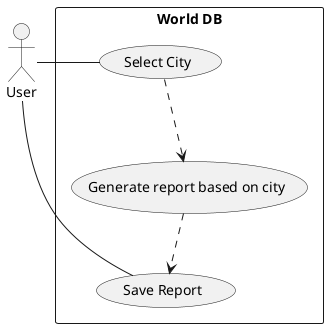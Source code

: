 @startuml

actor P4 as "User"

rectangle "World DB" {
    usecase UC4a as "Select City"
    usecase UC4b as "Generate report based on city"
    usecase UC4c as "Save Report"

    P4 - UC4a
    P4 - UC4c

    UC4a ..> UC4b
    UC4b ..> UC4c
}

@enduml